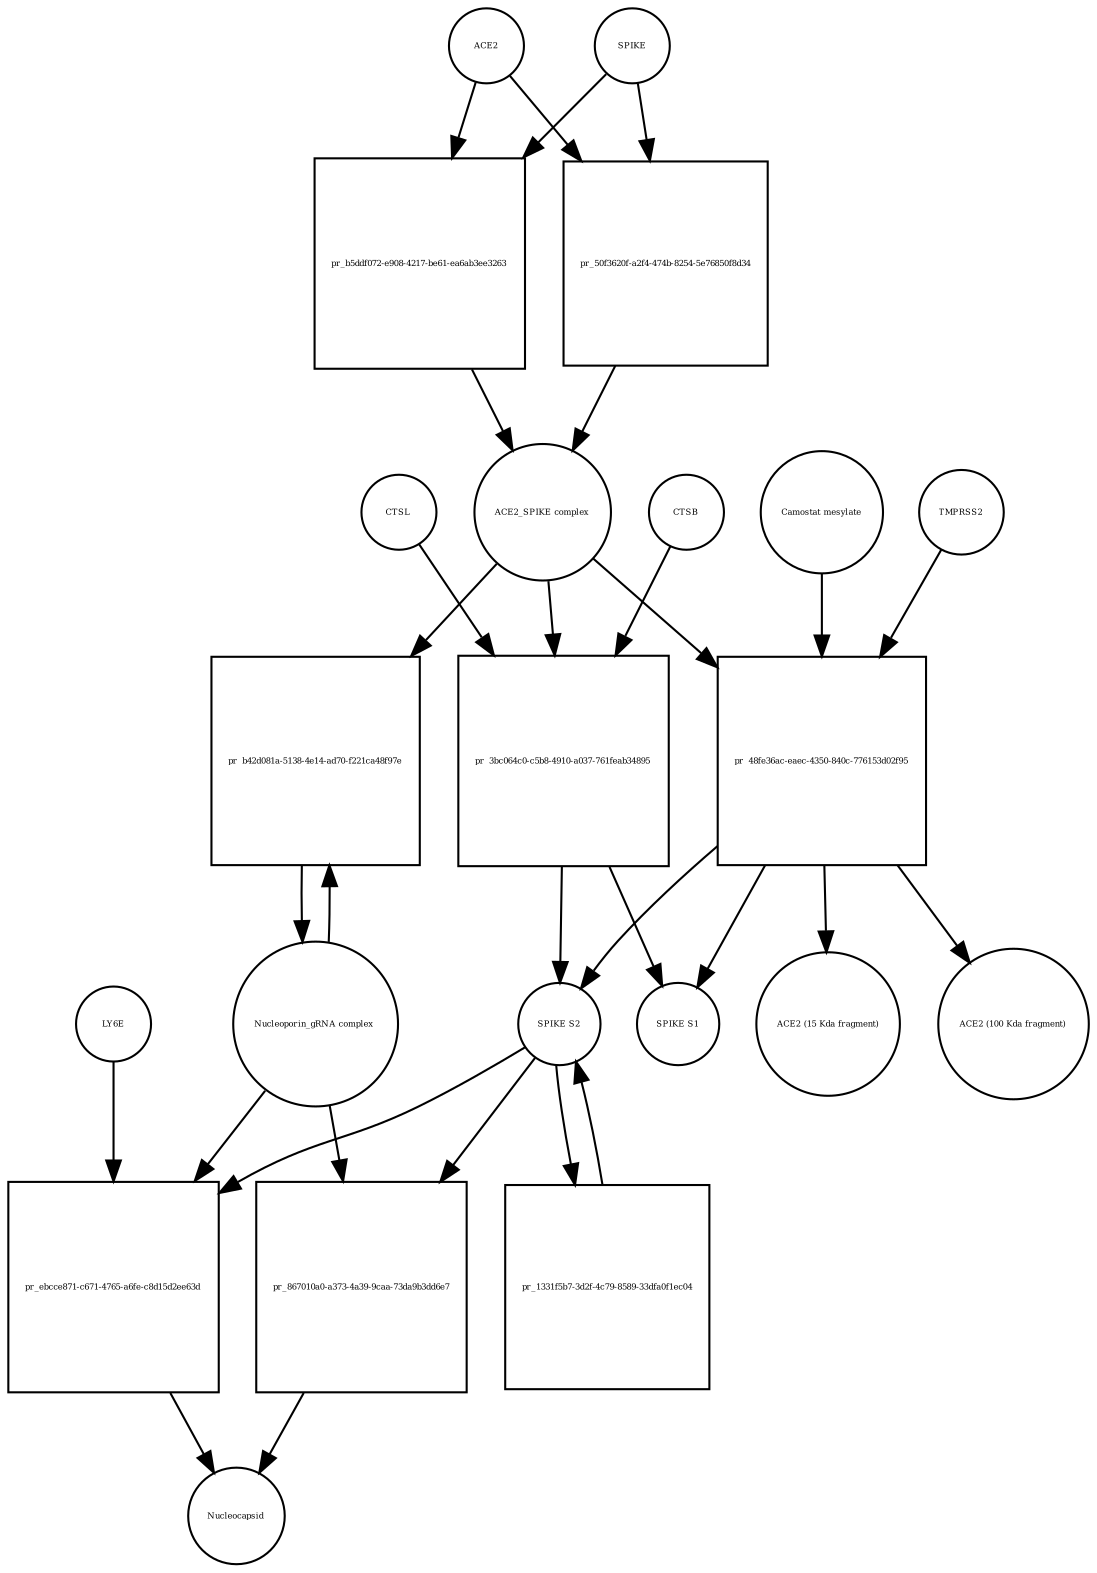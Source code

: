 strict digraph  {
ACE2 [annotation="", bipartite=0, cls=macromolecule, fontsize=4, label=ACE2, shape=circle];
"pr_b5ddf072-e908-4217-be61-ea6ab3ee3263" [annotation="", bipartite=1, cls=process, fontsize=4, label="pr_b5ddf072-e908-4217-be61-ea6ab3ee3263", shape=square];
"ACE2_SPIKE complex" [annotation="", bipartite=0, cls=complex, fontsize=4, label="ACE2_SPIKE complex", shape=circle];
SPIKE [annotation="", bipartite=0, cls="macromolecule multimer", fontsize=4, label=SPIKE, shape=circle];
"Nucleoporin_gRNA complex " [annotation="", bipartite=0, cls=complex, fontsize=4, label="Nucleoporin_gRNA complex ", shape=circle];
"pr_b42d081a-5138-4e14-ad70-f221ca48f97e" [annotation="", bipartite=1, cls=process, fontsize=4, label="pr_b42d081a-5138-4e14-ad70-f221ca48f97e", shape=square];
"pr_3bc064c0-c5b8-4910-a037-761feab34895" [annotation="", bipartite=1, cls=process, fontsize=4, label="pr_3bc064c0-c5b8-4910-a037-761feab34895", shape=square];
"SPIKE S2" [annotation="", bipartite=0, cls=macromolecule, fontsize=4, label="SPIKE S2", shape=circle];
CTSB [annotation="", bipartite=0, cls=macromolecule, fontsize=4, label=CTSB, shape=circle];
CTSL [annotation="", bipartite=0, cls=macromolecule, fontsize=4, label=CTSL, shape=circle];
"SPIKE S1" [annotation="", bipartite=0, cls=macromolecule, fontsize=4, label="SPIKE S1", shape=circle];
"pr_48fe36ac-eaec-4350-840c-776153d02f95" [annotation="", bipartite=1, cls=process, fontsize=4, label="pr_48fe36ac-eaec-4350-840c-776153d02f95", shape=square];
TMPRSS2 [annotation="", bipartite=0, cls=macromolecule, fontsize=4, label=TMPRSS2, shape=circle];
"Camostat mesylate" [annotation="urn_miriam_pubchem.compound_2536", bipartite=0, cls="simple chemical", fontsize=4, label="Camostat mesylate", shape=circle];
"ACE2 (15 Kda fragment)" [annotation="", bipartite=0, cls=macromolecule, fontsize=4, label="ACE2 (15 Kda fragment)", shape=circle];
"ACE2 (100 Kda fragment)" [annotation="", bipartite=0, cls=macromolecule, fontsize=4, label="ACE2 (100 Kda fragment)", shape=circle];
"pr_50f3620f-a2f4-474b-8254-5e76850f8d34" [annotation="", bipartite=1, cls=process, fontsize=4, label="pr_50f3620f-a2f4-474b-8254-5e76850f8d34", shape=square];
"pr_ebcce871-c671-4765-a6fe-c8d15d2ee63d" [annotation="", bipartite=1, cls=process, fontsize=4, label="pr_ebcce871-c671-4765-a6fe-c8d15d2ee63d", shape=square];
Nucleocapsid [annotation="", bipartite=0, cls=complex, fontsize=4, label=Nucleocapsid, shape=circle];
LY6E [annotation="", bipartite=0, cls=macromolecule, fontsize=4, label=LY6E, shape=circle];
"pr_1331f5b7-3d2f-4c79-8589-33dfa0f1ec04" [annotation="", bipartite=1, cls=process, fontsize=4, label="pr_1331f5b7-3d2f-4c79-8589-33dfa0f1ec04", shape=square];
"pr_867010a0-a373-4a39-9caa-73da9b3dd6e7" [annotation="", bipartite=1, cls=process, fontsize=4, label="pr_867010a0-a373-4a39-9caa-73da9b3dd6e7", shape=square];
ACE2 -> "pr_b5ddf072-e908-4217-be61-ea6ab3ee3263"  [annotation="", interaction_type=consumption];
ACE2 -> "pr_50f3620f-a2f4-474b-8254-5e76850f8d34"  [annotation="", interaction_type=consumption];
"pr_b5ddf072-e908-4217-be61-ea6ab3ee3263" -> "ACE2_SPIKE complex"  [annotation="", interaction_type=production];
"ACE2_SPIKE complex" -> "pr_b42d081a-5138-4e14-ad70-f221ca48f97e"  [annotation="urn_miriam_pubmed_32142651|urn_miriam_pubmed_32094589", interaction_type=stimulation];
"ACE2_SPIKE complex" -> "pr_3bc064c0-c5b8-4910-a037-761feab34895"  [annotation="", interaction_type=consumption];
"ACE2_SPIKE complex" -> "pr_48fe36ac-eaec-4350-840c-776153d02f95"  [annotation="", interaction_type=consumption];
SPIKE -> "pr_b5ddf072-e908-4217-be61-ea6ab3ee3263"  [annotation="", interaction_type=consumption];
SPIKE -> "pr_50f3620f-a2f4-474b-8254-5e76850f8d34"  [annotation="", interaction_type=consumption];
"Nucleoporin_gRNA complex " -> "pr_b42d081a-5138-4e14-ad70-f221ca48f97e"  [annotation="", interaction_type=consumption];
"Nucleoporin_gRNA complex " -> "pr_ebcce871-c671-4765-a6fe-c8d15d2ee63d"  [annotation="", interaction_type=consumption];
"Nucleoporin_gRNA complex " -> "pr_867010a0-a373-4a39-9caa-73da9b3dd6e7"  [annotation="", interaction_type=consumption];
"pr_b42d081a-5138-4e14-ad70-f221ca48f97e" -> "Nucleoporin_gRNA complex "  [annotation="", interaction_type=production];
"pr_3bc064c0-c5b8-4910-a037-761feab34895" -> "SPIKE S2"  [annotation="", interaction_type=production];
"pr_3bc064c0-c5b8-4910-a037-761feab34895" -> "SPIKE S1"  [annotation="", interaction_type=production];
"SPIKE S2" -> "pr_ebcce871-c671-4765-a6fe-c8d15d2ee63d"  [annotation="urn_miriam_doi_10.1101%2F2020.03.05.979260|urn_miriam_doi_10.1101%2F2020.04.02.021469", interaction_type=stimulation];
"SPIKE S2" -> "pr_1331f5b7-3d2f-4c79-8589-33dfa0f1ec04"  [annotation="", interaction_type=consumption];
"SPIKE S2" -> "pr_867010a0-a373-4a39-9caa-73da9b3dd6e7"  [annotation="", interaction_type=stimulation];
CTSB -> "pr_3bc064c0-c5b8-4910-a037-761feab34895"  [annotation=urn_miriam_pubmed_32142651, interaction_type=catalysis];
CTSL -> "pr_3bc064c0-c5b8-4910-a037-761feab34895"  [annotation=urn_miriam_pubmed_32142651, interaction_type=catalysis];
"pr_48fe36ac-eaec-4350-840c-776153d02f95" -> "SPIKE S2"  [annotation="", interaction_type=production];
"pr_48fe36ac-eaec-4350-840c-776153d02f95" -> "SPIKE S1"  [annotation="", interaction_type=production];
"pr_48fe36ac-eaec-4350-840c-776153d02f95" -> "ACE2 (15 Kda fragment)"  [annotation="", interaction_type=production];
"pr_48fe36ac-eaec-4350-840c-776153d02f95" -> "ACE2 (100 Kda fragment)"  [annotation="", interaction_type=production];
TMPRSS2 -> "pr_48fe36ac-eaec-4350-840c-776153d02f95"  [annotation="urn_miriam_pubmed_32142651|urn_miriam_pubmed_32094589|urn_miriam_pubmed_24227843", interaction_type=catalysis];
"Camostat mesylate" -> "pr_48fe36ac-eaec-4350-840c-776153d02f95"  [annotation="urn_miriam_pubmed_32142651|urn_miriam_pubmed_32094589|urn_miriam_pubmed_24227843", interaction_type=inhibition];
"pr_50f3620f-a2f4-474b-8254-5e76850f8d34" -> "ACE2_SPIKE complex"  [annotation="", interaction_type=production];
"pr_ebcce871-c671-4765-a6fe-c8d15d2ee63d" -> Nucleocapsid  [annotation="", interaction_type=production];
LY6E -> "pr_ebcce871-c671-4765-a6fe-c8d15d2ee63d"  [annotation="urn_miriam_doi_10.1101%2F2020.03.05.979260|urn_miriam_doi_10.1101%2F2020.04.02.021469", interaction_type=inhibition];
"pr_1331f5b7-3d2f-4c79-8589-33dfa0f1ec04" -> "SPIKE S2"  [annotation="", interaction_type=production];
"pr_867010a0-a373-4a39-9caa-73da9b3dd6e7" -> Nucleocapsid  [annotation="", interaction_type=production];
}
